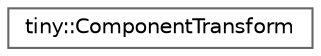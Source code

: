 digraph "Graphical Class Hierarchy"
{
 // LATEX_PDF_SIZE
  bgcolor="transparent";
  edge [fontname=Helvetica,fontsize=10,labelfontname=Helvetica,labelfontsize=10];
  node [fontname=Helvetica,fontsize=10,shape=box,height=0.2,width=0.4];
  rankdir="LR";
  Node0 [id="Node000000",label="tiny::ComponentTransform",height=0.2,width=0.4,color="grey40", fillcolor="white", style="filled",URL="$structtiny_1_1_component_transform.html",tooltip=" "];
}
